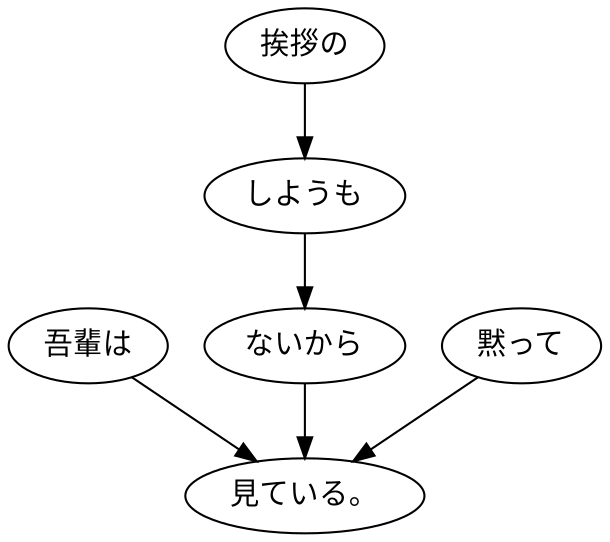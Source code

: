 digraph graph752 {
	node0 [label="吾輩は"];
	node1 [label="挨拶の"];
	node2 [label="しようも"];
	node3 [label="ないから"];
	node4 [label="黙って"];
	node5 [label="見ている。"];
	node0 -> node5;
	node1 -> node2;
	node2 -> node3;
	node3 -> node5;
	node4 -> node5;
}
